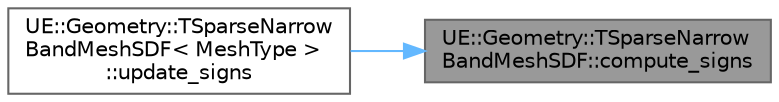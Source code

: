 digraph "UE::Geometry::TSparseNarrowBandMeshSDF::compute_signs"
{
 // INTERACTIVE_SVG=YES
 // LATEX_PDF_SIZE
  bgcolor="transparent";
  edge [fontname=Helvetica,fontsize=10,labelfontname=Helvetica,labelfontsize=10];
  node [fontname=Helvetica,fontsize=10,shape=box,height=0.2,width=0.4];
  rankdir="RL";
  Node1 [id="Node000001",label="UE::Geometry::TSparseNarrow\lBandMeshSDF::compute_signs",height=0.2,width=0.4,color="gray40", fillcolor="grey60", style="filled", fontcolor="black",tooltip=" "];
  Node1 -> Node2 [id="edge1_Node000001_Node000002",dir="back",color="steelblue1",style="solid",tooltip=" "];
  Node2 [id="Node000002",label="UE::Geometry::TSparseNarrow\lBandMeshSDF\< MeshType \>\l::update_signs",height=0.2,width=0.4,color="grey40", fillcolor="white", style="filled",URL="$d4/d11/classUE_1_1Geometry_1_1TSparseNarrowBandMeshSDF.html#a86dcbe57a5bd15ccf4370be5d55ef949",tooltip=" "];
}
